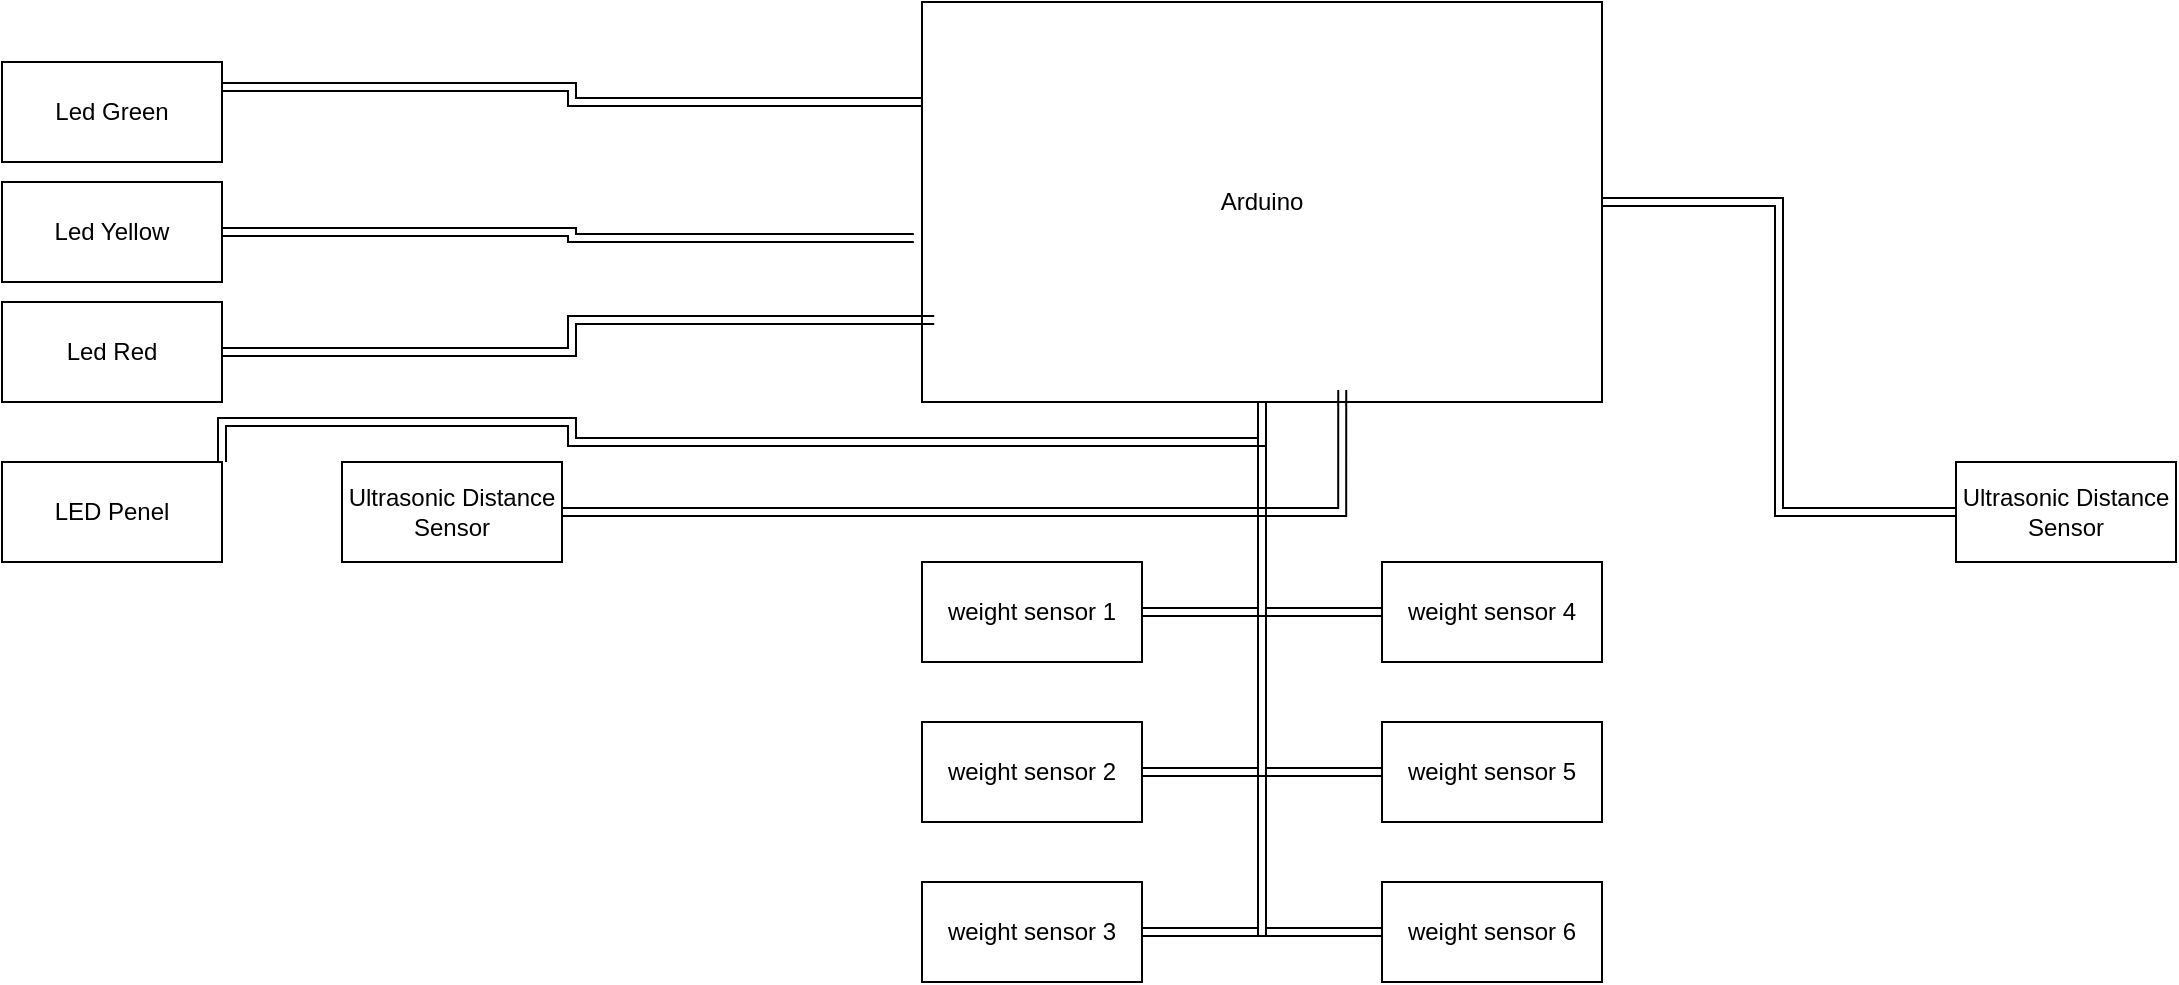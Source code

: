 <mxfile version="24.2.8" type="device">
  <diagram name="Seite-1" id="GxiPX9Z76VAJvGO9CXyK">
    <mxGraphModel dx="2261" dy="746" grid="1" gridSize="10" guides="1" tooltips="1" connect="1" arrows="1" fold="1" page="1" pageScale="1" pageWidth="827" pageHeight="1169" math="0" shadow="0">
      <root>
        <mxCell id="0" />
        <mxCell id="1" parent="0" />
        <mxCell id="pjaUwvQKZq-1pkgCd4VY-20" style="edgeStyle=orthogonalEdgeStyle;rounded=0;orthogonalLoop=1;jettySize=auto;html=1;exitX=1;exitY=0.5;exitDx=0;exitDy=0;shape=link;" edge="1" parent="1" source="pjaUwvQKZq-1pkgCd4VY-1" target="pjaUwvQKZq-1pkgCd4VY-13">
          <mxGeometry relative="1" as="geometry" />
        </mxCell>
        <mxCell id="pjaUwvQKZq-1pkgCd4VY-1" value="weight sensor 1" style="html=1;whiteSpace=wrap;" vertex="1" parent="1">
          <mxGeometry x="200" y="320" width="110" height="50" as="geometry" />
        </mxCell>
        <mxCell id="pjaUwvQKZq-1pkgCd4VY-21" style="edgeStyle=orthogonalEdgeStyle;rounded=0;orthogonalLoop=1;jettySize=auto;html=1;exitX=1;exitY=0.5;exitDx=0;exitDy=0;shape=link;" edge="1" parent="1" source="pjaUwvQKZq-1pkgCd4VY-2" target="pjaUwvQKZq-1pkgCd4VY-13">
          <mxGeometry relative="1" as="geometry" />
        </mxCell>
        <mxCell id="pjaUwvQKZq-1pkgCd4VY-2" value="weight sensor 2" style="html=1;whiteSpace=wrap;" vertex="1" parent="1">
          <mxGeometry x="200" y="400" width="110" height="50" as="geometry" />
        </mxCell>
        <mxCell id="pjaUwvQKZq-1pkgCd4VY-24" style="edgeStyle=orthogonalEdgeStyle;rounded=0;orthogonalLoop=1;jettySize=auto;html=1;exitX=0;exitY=0.5;exitDx=0;exitDy=0;entryX=0.5;entryY=1;entryDx=0;entryDy=0;shape=link;" edge="1" parent="1" source="pjaUwvQKZq-1pkgCd4VY-3" target="pjaUwvQKZq-1pkgCd4VY-13">
          <mxGeometry relative="1" as="geometry" />
        </mxCell>
        <mxCell id="pjaUwvQKZq-1pkgCd4VY-3" value="weight sensor 4" style="html=1;whiteSpace=wrap;" vertex="1" parent="1">
          <mxGeometry x="430" y="320" width="110" height="50" as="geometry" />
        </mxCell>
        <mxCell id="pjaUwvQKZq-1pkgCd4VY-25" style="edgeStyle=orthogonalEdgeStyle;rounded=0;orthogonalLoop=1;jettySize=auto;html=1;exitX=0;exitY=0.5;exitDx=0;exitDy=0;shape=link;" edge="1" parent="1" source="pjaUwvQKZq-1pkgCd4VY-4" target="pjaUwvQKZq-1pkgCd4VY-13">
          <mxGeometry relative="1" as="geometry" />
        </mxCell>
        <mxCell id="pjaUwvQKZq-1pkgCd4VY-4" value="weight sensor 5" style="html=1;whiteSpace=wrap;" vertex="1" parent="1">
          <mxGeometry x="430" y="400" width="110" height="50" as="geometry" />
        </mxCell>
        <mxCell id="pjaUwvQKZq-1pkgCd4VY-22" style="edgeStyle=orthogonalEdgeStyle;rounded=0;orthogonalLoop=1;jettySize=auto;html=1;exitX=1;exitY=0.5;exitDx=0;exitDy=0;shape=link;" edge="1" parent="1" source="pjaUwvQKZq-1pkgCd4VY-5" target="pjaUwvQKZq-1pkgCd4VY-13">
          <mxGeometry relative="1" as="geometry" />
        </mxCell>
        <mxCell id="pjaUwvQKZq-1pkgCd4VY-5" value="weight sensor 3" style="html=1;whiteSpace=wrap;" vertex="1" parent="1">
          <mxGeometry x="200" y="480" width="110" height="50" as="geometry" />
        </mxCell>
        <mxCell id="pjaUwvQKZq-1pkgCd4VY-30" style="edgeStyle=orthogonalEdgeStyle;rounded=0;orthogonalLoop=1;jettySize=auto;html=1;exitX=0;exitY=0.5;exitDx=0;exitDy=0;shape=link;" edge="1" parent="1" source="pjaUwvQKZq-1pkgCd4VY-6" target="pjaUwvQKZq-1pkgCd4VY-13">
          <mxGeometry relative="1" as="geometry" />
        </mxCell>
        <mxCell id="pjaUwvQKZq-1pkgCd4VY-6" value="weight sensor 6" style="html=1;whiteSpace=wrap;" vertex="1" parent="1">
          <mxGeometry x="430" y="480" width="110" height="50" as="geometry" />
        </mxCell>
        <mxCell id="pjaUwvQKZq-1pkgCd4VY-7" value="Ultrasonic Distance Sensor" style="html=1;whiteSpace=wrap;" vertex="1" parent="1">
          <mxGeometry x="-90" y="270" width="110" height="50" as="geometry" />
        </mxCell>
        <mxCell id="pjaUwvQKZq-1pkgCd4VY-23" style="edgeStyle=orthogonalEdgeStyle;rounded=0;orthogonalLoop=1;jettySize=auto;html=1;exitX=0;exitY=0.5;exitDx=0;exitDy=0;shape=link;entryX=1;entryY=0.5;entryDx=0;entryDy=0;" edge="1" parent="1" source="pjaUwvQKZq-1pkgCd4VY-8" target="pjaUwvQKZq-1pkgCd4VY-13">
          <mxGeometry relative="1" as="geometry" />
        </mxCell>
        <mxCell id="pjaUwvQKZq-1pkgCd4VY-8" value="Ultrasonic Distance Sensor" style="html=1;whiteSpace=wrap;" vertex="1" parent="1">
          <mxGeometry x="717" y="270" width="110" height="50" as="geometry" />
        </mxCell>
        <mxCell id="pjaUwvQKZq-1pkgCd4VY-18" style="edgeStyle=orthogonalEdgeStyle;rounded=0;orthogonalLoop=1;jettySize=auto;html=1;exitX=1;exitY=0;exitDx=0;exitDy=0;shape=link;" edge="1" parent="1" source="pjaUwvQKZq-1pkgCd4VY-9" target="pjaUwvQKZq-1pkgCd4VY-13">
          <mxGeometry relative="1" as="geometry" />
        </mxCell>
        <mxCell id="pjaUwvQKZq-1pkgCd4VY-9" value="LED Penel" style="html=1;whiteSpace=wrap;" vertex="1" parent="1">
          <mxGeometry x="-260" y="270" width="110" height="50" as="geometry" />
        </mxCell>
        <mxCell id="pjaUwvQKZq-1pkgCd4VY-10" value="Led Red" style="html=1;whiteSpace=wrap;" vertex="1" parent="1">
          <mxGeometry x="-260" y="190" width="110" height="50" as="geometry" />
        </mxCell>
        <mxCell id="pjaUwvQKZq-1pkgCd4VY-11" value="Led Yellow" style="html=1;whiteSpace=wrap;" vertex="1" parent="1">
          <mxGeometry x="-260" y="130" width="110" height="50" as="geometry" />
        </mxCell>
        <mxCell id="pjaUwvQKZq-1pkgCd4VY-15" style="edgeStyle=orthogonalEdgeStyle;rounded=0;orthogonalLoop=1;jettySize=auto;html=1;exitX=1;exitY=0.25;exitDx=0;exitDy=0;entryX=0;entryY=0.25;entryDx=0;entryDy=0;shape=link;" edge="1" parent="1" source="pjaUwvQKZq-1pkgCd4VY-12" target="pjaUwvQKZq-1pkgCd4VY-13">
          <mxGeometry relative="1" as="geometry" />
        </mxCell>
        <mxCell id="pjaUwvQKZq-1pkgCd4VY-12" value="Led Green" style="html=1;whiteSpace=wrap;" vertex="1" parent="1">
          <mxGeometry x="-260" y="70" width="110" height="50" as="geometry" />
        </mxCell>
        <mxCell id="pjaUwvQKZq-1pkgCd4VY-13" value="Arduino" style="html=1;whiteSpace=wrap;" vertex="1" parent="1">
          <mxGeometry x="200" y="40" width="340" height="200" as="geometry" />
        </mxCell>
        <mxCell id="pjaUwvQKZq-1pkgCd4VY-16" style="edgeStyle=orthogonalEdgeStyle;rounded=0;orthogonalLoop=1;jettySize=auto;html=1;exitX=1;exitY=0.5;exitDx=0;exitDy=0;entryX=-0.012;entryY=0.59;entryDx=0;entryDy=0;entryPerimeter=0;shape=link;" edge="1" parent="1" source="pjaUwvQKZq-1pkgCd4VY-11" target="pjaUwvQKZq-1pkgCd4VY-13">
          <mxGeometry relative="1" as="geometry" />
        </mxCell>
        <mxCell id="pjaUwvQKZq-1pkgCd4VY-17" style="edgeStyle=orthogonalEdgeStyle;rounded=0;orthogonalLoop=1;jettySize=auto;html=1;exitX=1;exitY=0.5;exitDx=0;exitDy=0;entryX=0.018;entryY=0.795;entryDx=0;entryDy=0;entryPerimeter=0;shape=link;" edge="1" parent="1" source="pjaUwvQKZq-1pkgCd4VY-10" target="pjaUwvQKZq-1pkgCd4VY-13">
          <mxGeometry relative="1" as="geometry" />
        </mxCell>
        <mxCell id="pjaUwvQKZq-1pkgCd4VY-19" style="edgeStyle=orthogonalEdgeStyle;rounded=0;orthogonalLoop=1;jettySize=auto;html=1;exitX=1;exitY=0.5;exitDx=0;exitDy=0;entryX=0.618;entryY=0.97;entryDx=0;entryDy=0;entryPerimeter=0;shape=link;" edge="1" parent="1" source="pjaUwvQKZq-1pkgCd4VY-7" target="pjaUwvQKZq-1pkgCd4VY-13">
          <mxGeometry relative="1" as="geometry" />
        </mxCell>
      </root>
    </mxGraphModel>
  </diagram>
</mxfile>
